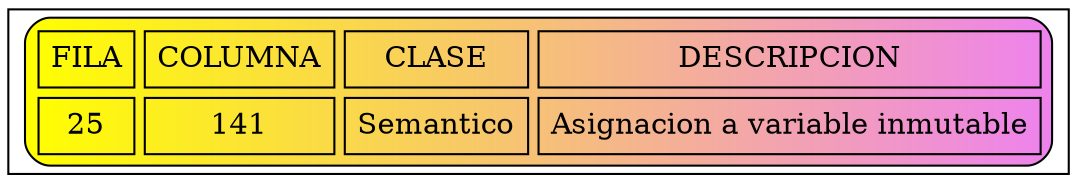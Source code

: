 digraph G{
node [shape=record];
a0 [label=<<TABLE border="1" cellspacing="5" cellpadding="5" style="rounded" bgcolor="yellow:violet">
"<TR><TD>FILA</TD><TD>COLUMNA</TD><TD>CLASE</TD><TD>DESCRIPCION</TD></TR>
<TR><TD>25</TD><TD>141</TD><TD>Semantico</TD><TD>Asignacion a variable inmutable</TD></TR>
</TABLE>>];
}